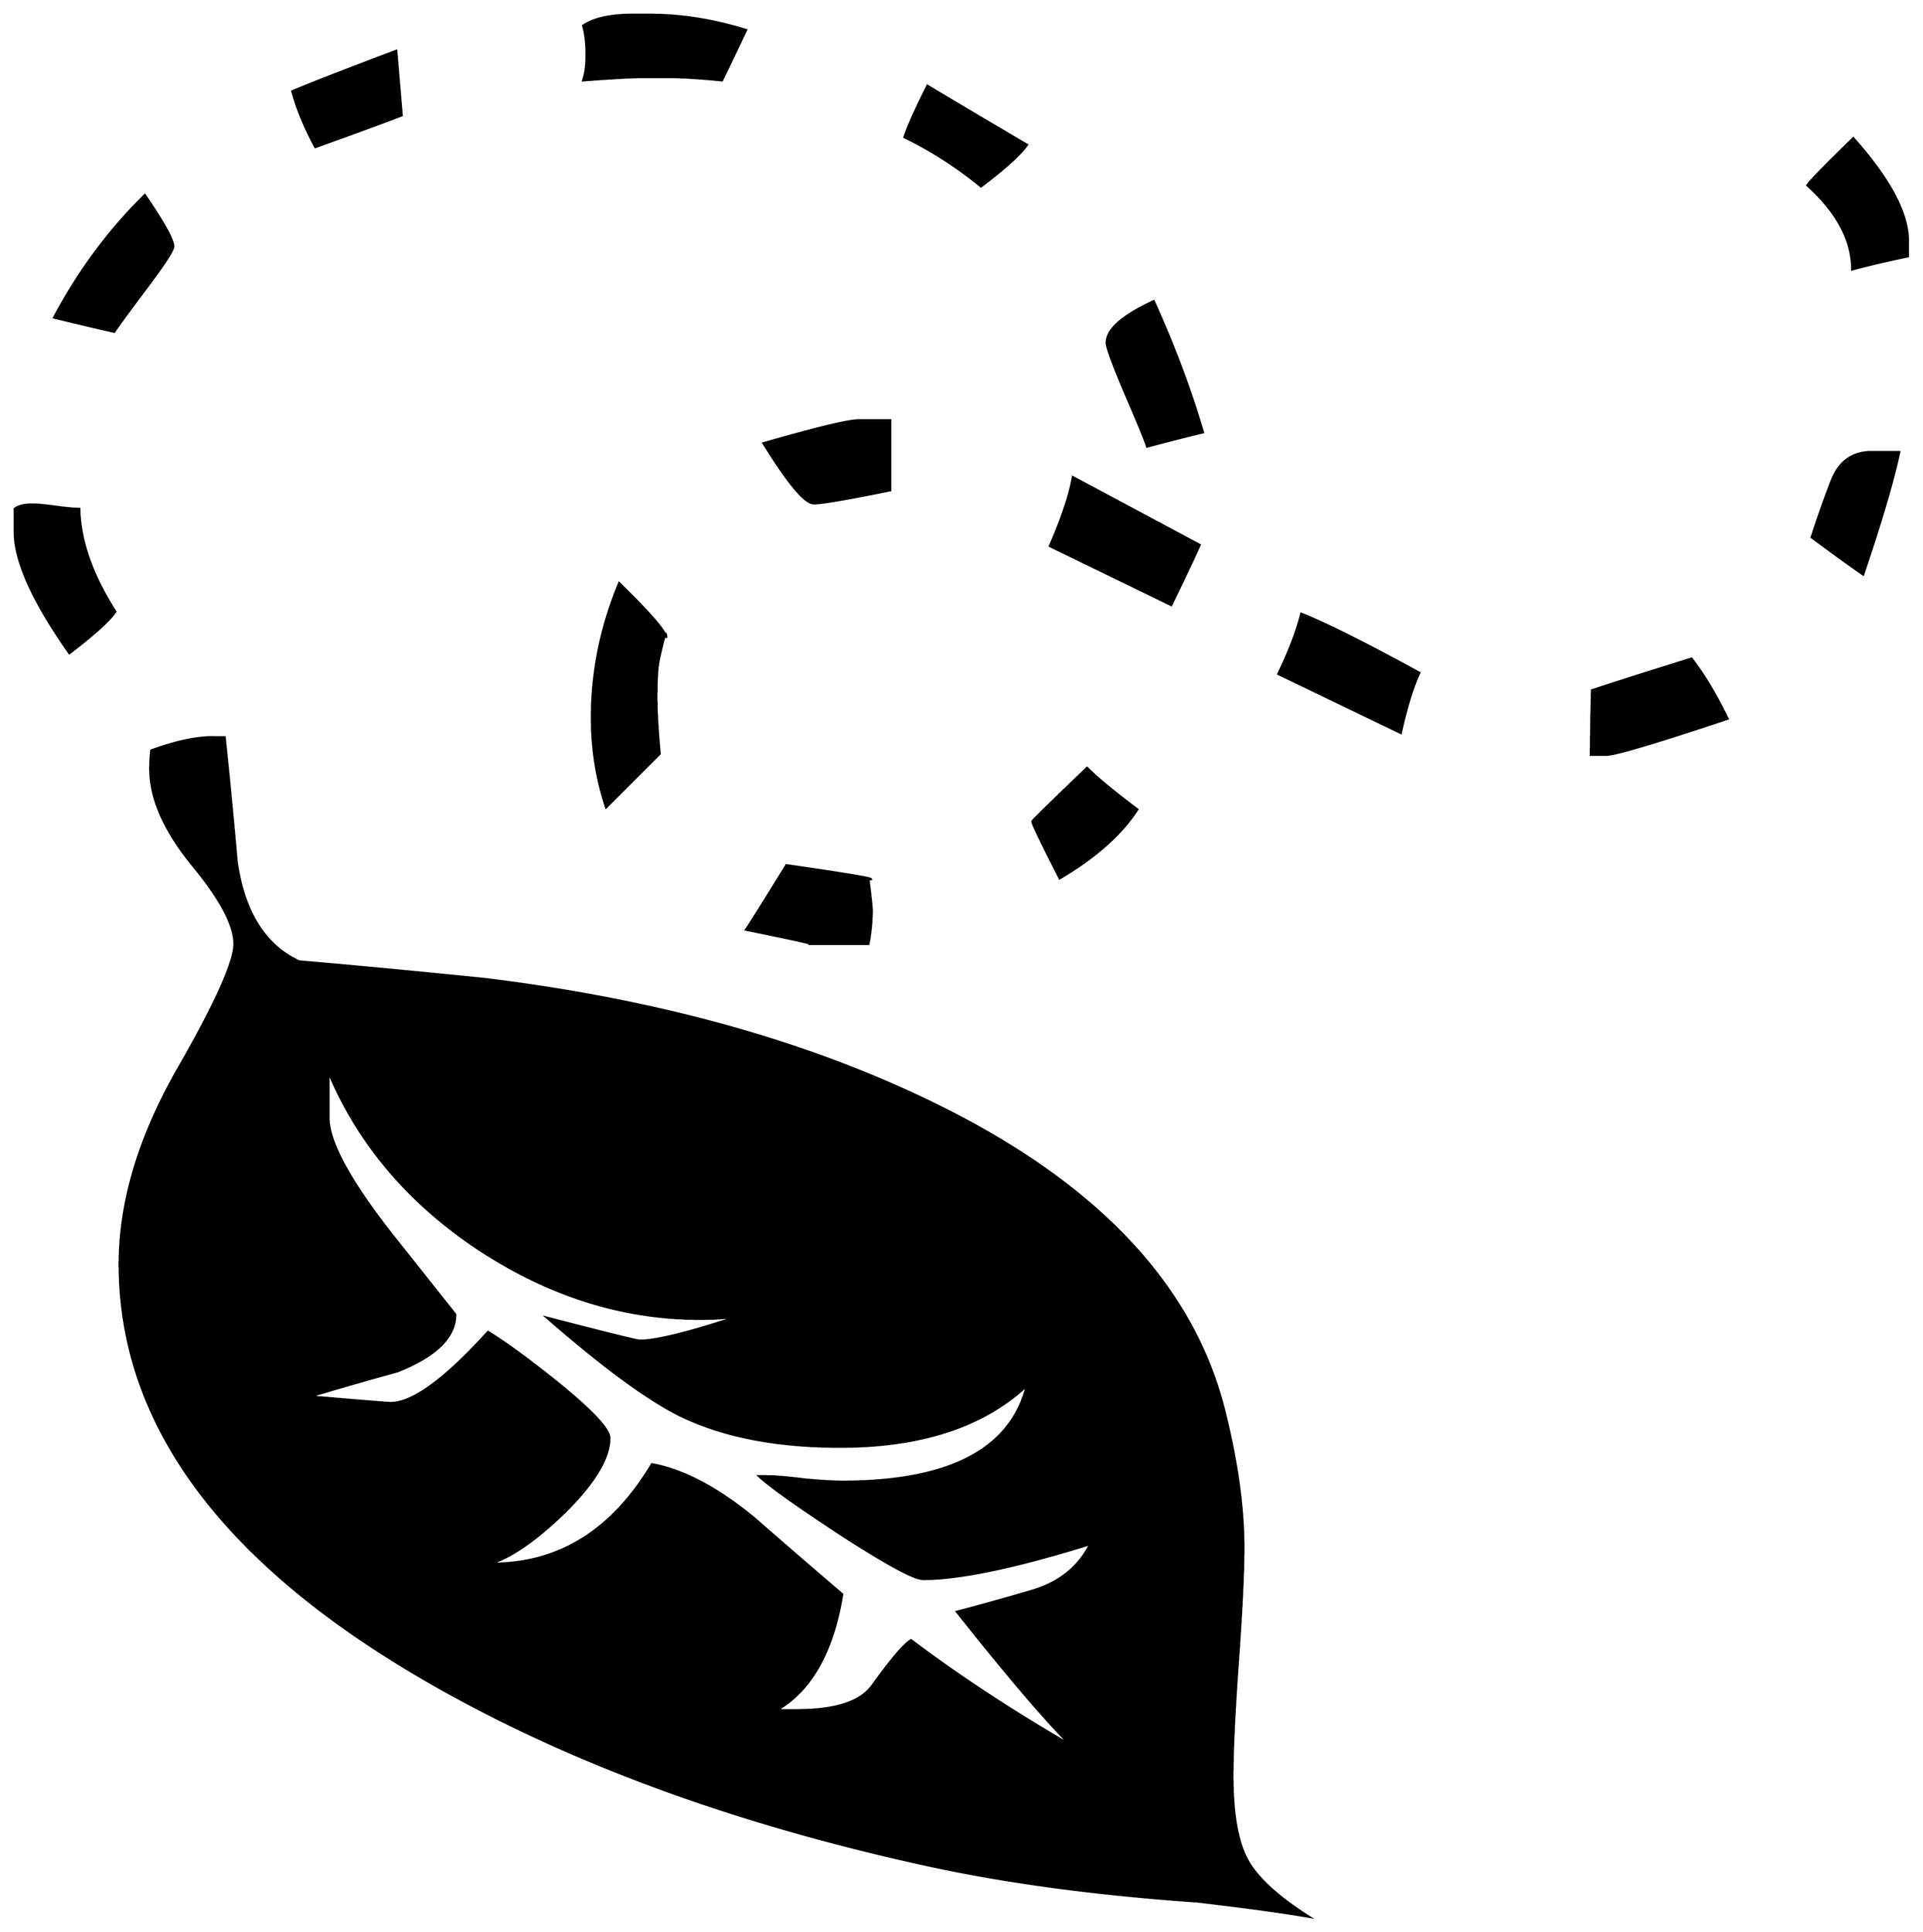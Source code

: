


\begin{tikzpicture}[y=0.80pt, x=0.80pt, yscale=-1.0, xscale=1.0, inner sep=0pt, outer sep=0pt]
\begin{scope}[shift={(100.0,1674.0)},nonzero rule]
  \path[draw=.,fill=.,line width=1.600pt] (1814.0,-1199.0) ..
    controls (1794.667,-1195.0) and (1777.667,-1191.0) ..
    (1763.0,-1187.0) .. controls (1763.0,-1213.667) and
    (1749.333,-1239.333) .. (1722.0,-1264.0) .. controls
    (1724.667,-1268.0) and (1738.667,-1282.333) .. (1764.0,-1307.0) ..
    controls (1797.333,-1269.667) and (1814.0,-1238.333) ..
    (1814.0,-1213.0) -- (1814.0,-1199.0) --
    cycle(1806.0,-1020.0) .. controls (1800.667,-994.667) and
    (1789.667,-957.333) .. (1773.0,-908.0) .. controls
    (1762.333,-915.333) and (1746.667,-926.667) .. (1726.0,-942.0) ..
    controls (1731.333,-958.667) and (1737.333,-975.667) ..
    (1744.0,-993.0) .. controls (1750.667,-1011.0) and
    (1763.0,-1020.0) .. (1781.0,-1020.0) -- (1806.0,-1020.0) --
    cycle(1649.0,-776.0) .. controls (1583.0,-754.0) and
    (1546.0,-743.0) .. (1538.0,-743.0) -- (1524.0,-743.0) ..
    controls (1524.0,-756.333) and (1524.333,-776.0) ..
    (1525.0,-802.0) .. controls (1545.0,-808.667) and
    (1575.333,-818.333) .. (1616.0,-831.0) .. controls
    (1627.333,-816.333) and (1638.333,-798.0) .. (1649.0,-776.0) --
    cycle(1008.0,-1301.0) .. controls (1002.0,-1292.333) and
    (988.0,-1279.667) .. (966.0,-1263.0) .. controls
    (944.0,-1281.0) and (920.667,-1296.0) .. (896.0,-1308.0) ..
    controls (898.667,-1316.667) and (905.667,-1332.333) ..
    (917.0,-1355.0) .. controls (937.0,-1343.0) and
    (967.333,-1325.0) .. (1008.0,-1301.0) -- cycle(1169.0,-1038.0)
    .. controls (1157.667,-1035.333) and (1140.667,-1031.0) ..
    (1118.0,-1025.0) .. controls (1116.667,-1029.667) and
    (1109.667,-1046.667) .. (1097.0,-1076.0) .. controls
    (1086.333,-1101.333) and (1081.0,-1116.0) .. (1081.0,-1120.0) ..
    controls (1081.0,-1132.0) and (1095.333,-1144.667) ..
    (1124.0,-1158.0) .. controls (1142.667,-1116.667) and
    (1157.667,-1076.667) .. (1169.0,-1038.0) -- cycle(1367.0,-818.0)
    .. controls (1361.0,-805.333) and (1355.333,-787.0) ..
    (1350.0,-763.0) -- (1238.0,-817.0) .. controls
    (1248.0,-837.667) and (1255.0,-856.0) .. (1259.0,-872.0) ..
    controls (1281.0,-863.333) and (1317.0,-845.333) ..
    (1367.0,-818.0) -- cycle(751.0,-1406.0) .. controls
    (746.333,-1396.0) and (739.0,-1380.667) .. (729.0,-1360.0) ..
    controls (709.0,-1362.0) and (693.0,-1363.0) ..
    (681.0,-1363.0) -- (657.0,-1363.0) .. controls
    (646.333,-1363.0) and (628.0,-1362.0) .. (602.0,-1360.0) ..
    controls (604.0,-1366.0) and (605.0,-1372.667) ..
    (605.0,-1380.0) -- (605.0,-1387.0) .. controls
    (605.0,-1395.0) and (604.0,-1402.667) .. (602.0,-1410.0) ..
    controls (612.0,-1416.667) and (627.0,-1420.0) ..
    (647.0,-1420.0) -- (663.0,-1420.0) .. controls
    (691.667,-1420.0) and (721.0,-1415.333) .. (751.0,-1406.0) --
    cycle(1166.0,-935.0) .. controls (1160.667,-923.0) and
    (1152.0,-904.667) .. (1140.0,-880.0) -- (1029.0,-934.0) ..
    controls (1040.333,-960.0) and (1047.333,-981.0) ..
    (1050.0,-997.0) -- (1166.0,-935.0) -- cycle(883.0,-985.0) ..
    controls (843.667,-977.0) and (820.333,-973.0) .. (813.0,-973.0)
    .. controls (805.0,-973.0) and (789.667,-991.333) ..
    (767.0,-1028.0) .. controls (815.667,-1042.0) and
    (844.667,-1049.0) .. (854.0,-1049.0) -- (883.0,-1049.0) --
    (883.0,-985.0) -- cycle(1109.0,-693.0) .. controls
    (1094.333,-670.333) and (1070.667,-649.333) .. (1038.0,-630.0) ..
    controls (1021.333,-662.667) and (1013.0,-680.0) ..
    (1013.0,-682.0) .. controls (1013.0,-682.667) and
    (1029.667,-699.0) .. (1063.0,-731.0) .. controls
    (1072.333,-721.667) and (1087.667,-709.0) .. (1109.0,-693.0) --
    cycle(436.0,-1328.0) .. controls (418.667,-1321.333) and
    (392.333,-1311.667) .. (357.0,-1299.0) .. controls
    (347.0,-1317.667) and (340.0,-1334.667) .. (336.0,-1350.0) ..
    controls (353.333,-1357.333) and (385.0,-1369.667) ..
    (431.0,-1387.0) -- (436.0,-1328.0) -- cycle(678.0,-850.0) ..
    controls (678.0,-858.0) and (675.667,-851.0) .. (671.0,-829.0)
    .. controls (669.667,-822.333) and (669.0,-811.0) ..
    (669.0,-795.0) .. controls (669.0,-783.0) and (670.0,-766.0)
    .. (672.0,-744.0) .. controls (671.333,-743.333) and
    (655.0,-727.0) .. (623.0,-695.0) .. controls (614.333,-721.0)
    and (610.0,-748.333) .. (610.0,-777.0) .. controls
    (610.0,-819.0) and (618.333,-860.0) .. (635.0,-900.0) ..
    controls (663.667,-872.0) and (678.0,-855.333) .. (678.0,-850.0)
    -- cycle(866.0,-601.0) .. controls (866.0,-591.0) and
    (865.0,-580.667) .. (863.0,-570.0) -- (810.0,-570.0) ..
    controls (813.333,-570.0) and (793.667,-574.333) .. (751.0,-583.0)
    .. controls (753.0,-585.667) and (765.333,-605.333) ..
    (788.0,-642.0) .. controls (848.0,-633.333) and (873.0,-629.0)
    .. (863.0,-629.0) .. controls (865.0,-613.0) and
    (866.0,-603.667) .. (866.0,-601.0) -- cycle(227.0,-1208.0) ..
    controls (227.0,-1204.667) and (219.0,-1192.333) ..
    (203.0,-1171.0) .. controls (185.0,-1147.0) and
    (175.0,-1133.333) .. (173.0,-1130.0) .. controls
    (161.0,-1132.667) and (142.667,-1137.0) .. (118.0,-1143.0) ..
    controls (140.667,-1185.667) and (168.333,-1223.0) ..
    (201.0,-1255.0) .. controls (218.333,-1229.667) and
    (227.0,-1214.0) .. (227.0,-1208.0) -- cycle(174.0,-874.0) ..
    controls (168.667,-866.0) and (154.667,-853.333) .. (132.0,-836.0)
    .. controls (98.667,-883.333) and (82.0,-920.333) .. (82.0,-947.0)
    -- (82.0,-968.0) .. controls (85.333,-970.667) and (90.667,-972.0)
    .. (98.0,-972.0) .. controls (102.667,-972.0) and
    (109.667,-971.333) .. (119.0,-970.0) .. controls (129.0,-968.667)
    and (136.333,-968.0) .. (141.0,-968.0) .. controls
    (141.667,-938.667) and (152.667,-907.333) .. (174.0,-874.0) --
    cycle(1266.0,320.0) .. controls (1243.333,316.0) and
    (1209.333,311.333) .. (1164.0,306.0) .. controls (1068.0,299.333)
    and (983.0,287.667) .. (909.0,271.0) .. controls (729.0,231.0)
    and (575.0,173.0) .. (447.0,97.0) .. controls (267.667,-9.667)
    and (178.0,-134.333) .. (178.0,-277.0) .. controls
    (178.0,-333.0) and (195.333,-391.667) .. (230.0,-453.0) ..
    controls (265.333,-514.333) and (283.0,-553.333) .. (283.0,-570.0)
    .. controls (283.0,-587.333) and (270.0,-611.667) ..
    (244.0,-643.0) .. controls (218.667,-674.333) and (206.0,-703.333)
    .. (206.0,-730.0) .. controls (206.0,-736.667) and
    (206.333,-742.333) .. (207.0,-747.0) .. controls (231.0,-755.667)
    and (250.667,-759.667) .. (266.0,-759.0) -- (274.0,-759.0) ..
    controls (278.0,-721.0) and (281.667,-683.0) .. (285.0,-645.0)
    .. controls (291.667,-599.0) and (310.667,-568.667) ..
    (342.0,-554.0) .. controls (388.667,-550.0) and (445.0,-544.667)
    .. (511.0,-538.0) .. controls (664.333,-519.333) and
    (798.0,-483.0) .. (912.0,-429.0) .. controls (1066.0,-356.333)
    and (1158.0,-261.667) .. (1188.0,-145.0) .. controls
    (1200.0,-97.667) and (1206.0,-55.333) .. (1206.0,-18.0) ..
    controls (1206.0,5.333) and (1204.333,40.0) .. (1201.0,86.0) ..
    controls (1197.667,132.667) and (1196.0,167.667) .. (1196.0,191.0)
    .. controls (1196.0,225.0) and (1200.333,250.333) ..
    (1209.0,267.0) .. controls (1217.667,283.667) and (1236.667,301.333)
    .. (1266.0,320.0) -- cycle(1066.0,-21.0) .. controls
    (997.333,0.333) and (946.333,11.0) .. (913.0,11.0) .. controls
    (905.0,11.0) and (880.333,-2.333) .. (839.0,-29.0) .. controls
    (798.333,-55.667) and (773.0,-73.667) .. (763.0,-83.0) --
    (770.0,-83.0) .. controls (778.0,-83.0) and (789.667,-82.0) ..
    (805.0,-80.0) .. controls (820.333,-78.667) and (831.667,-78.0) ..
    (839.0,-78.0) .. controls (937.0,-78.0) and (993.333,-107.333)
    .. (1008.0,-166.0) .. controls (968.0,-128.667) and
    (911.0,-110.0) .. (837.0,-110.0) .. controls (778.333,-110.0)
    and (729.333,-119.667) .. (690.0,-139.0) .. controls
    (660.667,-153.667) and (620.333,-183.333) .. (569.0,-228.0) ..
    controls (623.0,-214.0) and (651.333,-207.0) .. (654.0,-207.0)
    .. controls (668.667,-207.0) and (698.333,-214.333) ..
    (743.0,-229.0) .. controls (732.333,-227.667) and (721.0,-227.0)
    .. (709.0,-227.0) .. controls (638.333,-227.0) and
    (570.667,-248.333) .. (506.0,-291.0) .. controls (442.0,-333.667)
    and (396.333,-387.667) .. (369.0,-453.0) -- (369.0,-411.0) ..
    controls (369.0,-389.0) and (388.333,-353.333) .. (427.0,-304.0)
    .. controls (465.667,-255.333) and (485.0,-231.0) ..
    (485.0,-231.0) .. controls (485.0,-210.333) and (467.333,-193.0)
    .. (432.0,-179.0) .. controls (405.333,-171.667) and
    (378.667,-164.0) .. (352.0,-156.0) .. controls (398.667,-152.0)
    and (423.333,-150.0) .. (426.0,-150.0) .. controls
    (446.0,-150.0) and (475.667,-171.667) .. (515.0,-215.0) ..
    controls (530.333,-205.667) and (551.333,-190.333) .. (578.0,-169.0)
    .. controls (610.0,-143.0) and (626.0,-126.0) ..
    (626.0,-118.0) .. controls (626.0,-100.0) and (612.667,-77.667)
    .. (586.0,-51.0) .. controls (559.333,-25.0) and (536.333,-9.0)
    .. (517.0,-3.0) .. controls (579.0,-2.333) and (628.333,-32.667)
    .. (665.0,-94.0) .. controls (693.667,-88.667) and (724.667,-72.333)
    .. (758.0,-45.0) .. controls (784.667,-21.667) and (811.667,1.667)
    .. (839.0,25.0) .. controls (830.333,77.667) and (810.333,113.0)
    .. (779.0,131.0) -- (798.0,131.0) .. controls (833.333,131.0)
    and (856.333,123.333) .. (867.0,108.0) .. controls (884.333,84.0)
    and (896.0,70.333) .. (902.0,67.0) .. controls (945.333,99.667)
    and (994.0,131.667) .. (1048.0,163.0) .. controls
    (1024.667,139.667) and (990.0,99.0) .. (944.0,41.0) .. controls
    (966.667,35.0) and (989.333,28.667) .. (1012.0,22.0) .. controls
    (1037.333,14.667) and (1055.333,0.333) .. (1066.0,-21.0) -- cycle;
\end{scope}

\end{tikzpicture}

